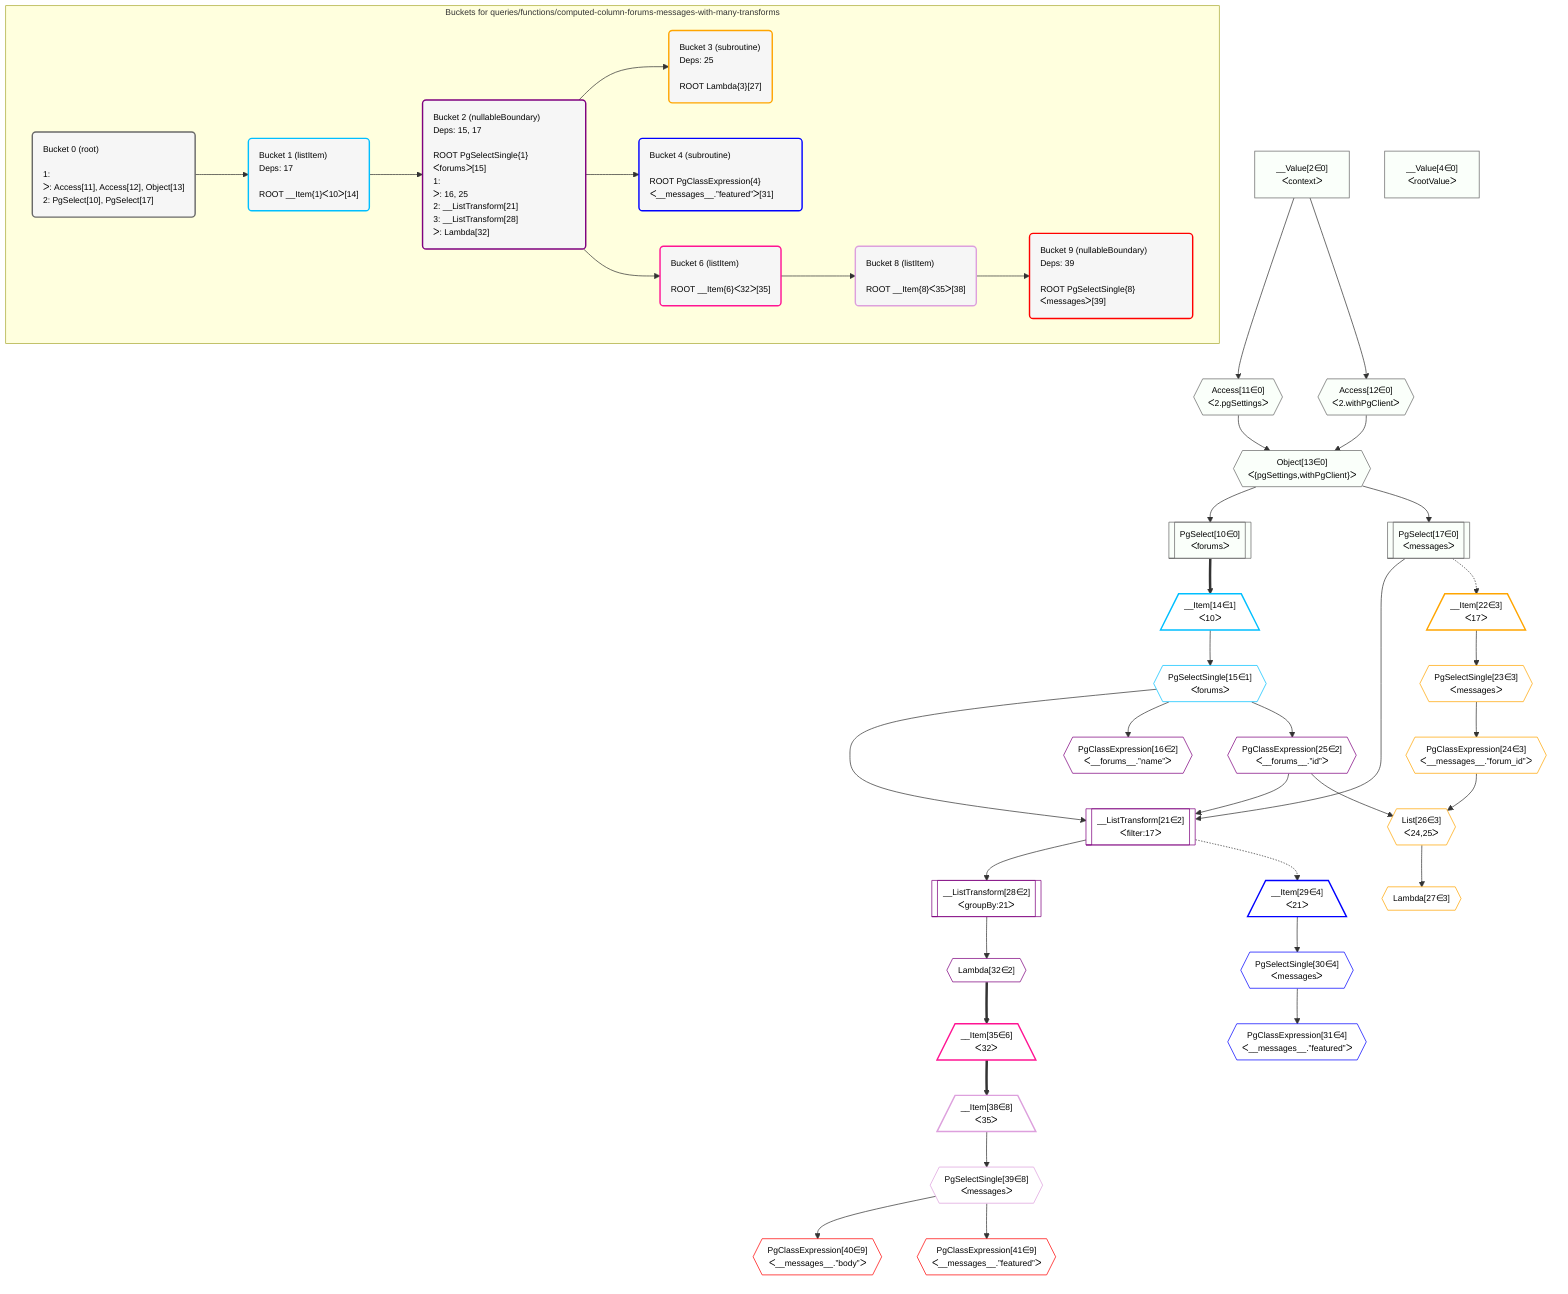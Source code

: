 %%{init: {'themeVariables': { 'fontSize': '12px'}}}%%
graph TD
    classDef path fill:#eee,stroke:#000,color:#000
    classDef plan fill:#fff,stroke-width:1px,color:#000
    classDef itemplan fill:#fff,stroke-width:2px,color:#000
    classDef unbatchedplan fill:#dff,stroke-width:1px,color:#000
    classDef sideeffectplan fill:#fcc,stroke-width:2px,color:#000
    classDef bucket fill:#f6f6f6,color:#000,stroke-width:2px,text-align:left


    %% plan dependencies
    Object13{{"Object[13∈0]<br />ᐸ{pgSettings,withPgClient}ᐳ"}}:::plan
    Access11{{"Access[11∈0]<br />ᐸ2.pgSettingsᐳ"}}:::plan
    Access12{{"Access[12∈0]<br />ᐸ2.withPgClientᐳ"}}:::plan
    Access11 & Access12 --> Object13
    PgSelect10[["PgSelect[10∈0]<br />ᐸforumsᐳ"]]:::plan
    Object13 --> PgSelect10
    __Value2["__Value[2∈0]<br />ᐸcontextᐳ"]:::plan
    __Value2 --> Access11
    __Value2 --> Access12
    PgSelect17[["PgSelect[17∈0]<br />ᐸmessagesᐳ"]]:::plan
    Object13 --> PgSelect17
    __Value4["__Value[4∈0]<br />ᐸrootValueᐳ"]:::plan
    __Item14[/"__Item[14∈1]<br />ᐸ10ᐳ"\]:::itemplan
    PgSelect10 ==> __Item14
    PgSelectSingle15{{"PgSelectSingle[15∈1]<br />ᐸforumsᐳ"}}:::plan
    __Item14 --> PgSelectSingle15
    __ListTransform21[["__ListTransform[21∈2]<br />ᐸfilter:17ᐳ"]]:::plan
    PgClassExpression25{{"PgClassExpression[25∈2]<br />ᐸ__forums__.”id”ᐳ"}}:::plan
    PgSelect17 & PgSelectSingle15 & PgClassExpression25 --> __ListTransform21
    PgClassExpression16{{"PgClassExpression[16∈2]<br />ᐸ__forums__.”name”ᐳ"}}:::plan
    PgSelectSingle15 --> PgClassExpression16
    PgSelectSingle15 --> PgClassExpression25
    __ListTransform28[["__ListTransform[28∈2]<br />ᐸgroupBy:21ᐳ"]]:::plan
    __ListTransform21 --> __ListTransform28
    Lambda32{{"Lambda[32∈2]"}}:::plan
    __ListTransform28 --> Lambda32
    List26{{"List[26∈3]<br />ᐸ24,25ᐳ"}}:::plan
    PgClassExpression24{{"PgClassExpression[24∈3]<br />ᐸ__messages__.”forum_id”ᐳ"}}:::plan
    PgClassExpression24 & PgClassExpression25 --> List26
    __Item22[/"__Item[22∈3]<br />ᐸ17ᐳ"\]:::itemplan
    PgSelect17 -.-> __Item22
    PgSelectSingle23{{"PgSelectSingle[23∈3]<br />ᐸmessagesᐳ"}}:::plan
    __Item22 --> PgSelectSingle23
    PgSelectSingle23 --> PgClassExpression24
    Lambda27{{"Lambda[27∈3]"}}:::plan
    List26 --> Lambda27
    __Item29[/"__Item[29∈4]<br />ᐸ21ᐳ"\]:::itemplan
    __ListTransform21 -.-> __Item29
    PgSelectSingle30{{"PgSelectSingle[30∈4]<br />ᐸmessagesᐳ"}}:::plan
    __Item29 --> PgSelectSingle30
    PgClassExpression31{{"PgClassExpression[31∈4]<br />ᐸ__messages__.”featured”ᐳ"}}:::plan
    PgSelectSingle30 --> PgClassExpression31
    __Item35[/"__Item[35∈6]<br />ᐸ32ᐳ"\]:::itemplan
    Lambda32 ==> __Item35
    __Item38[/"__Item[38∈8]<br />ᐸ35ᐳ"\]:::itemplan
    __Item35 ==> __Item38
    PgSelectSingle39{{"PgSelectSingle[39∈8]<br />ᐸmessagesᐳ"}}:::plan
    __Item38 --> PgSelectSingle39
    PgClassExpression40{{"PgClassExpression[40∈9]<br />ᐸ__messages__.”body”ᐳ"}}:::plan
    PgSelectSingle39 --> PgClassExpression40
    PgClassExpression41{{"PgClassExpression[41∈9]<br />ᐸ__messages__.”featured”ᐳ"}}:::plan
    PgSelectSingle39 --> PgClassExpression41

    %% define steps

    subgraph "Buckets for queries/functions/computed-column-forums-messages-with-many-transforms"
    Bucket0("Bucket 0 (root)<br /><br />1: <br />ᐳ: Access[11], Access[12], Object[13]<br />2: PgSelect[10], PgSelect[17]"):::bucket
    classDef bucket0 stroke:#696969
    class Bucket0,__Value2,__Value4,PgSelect10,Access11,Access12,Object13,PgSelect17 bucket0
    Bucket1("Bucket 1 (listItem)<br />Deps: 17<br /><br />ROOT __Item{1}ᐸ10ᐳ[14]"):::bucket
    classDef bucket1 stroke:#00bfff
    class Bucket1,__Item14,PgSelectSingle15 bucket1
    Bucket2("Bucket 2 (nullableBoundary)<br />Deps: 15, 17<br /><br />ROOT PgSelectSingle{1}ᐸforumsᐳ[15]<br />1: <br />ᐳ: 16, 25<br />2: __ListTransform[21]<br />3: __ListTransform[28]<br />ᐳ: Lambda[32]"):::bucket
    classDef bucket2 stroke:#7f007f
    class Bucket2,PgClassExpression16,__ListTransform21,PgClassExpression25,__ListTransform28,Lambda32 bucket2
    Bucket3("Bucket 3 (subroutine)<br />Deps: 25<br /><br />ROOT Lambda{3}[27]"):::bucket
    classDef bucket3 stroke:#ffa500
    class Bucket3,__Item22,PgSelectSingle23,PgClassExpression24,List26,Lambda27 bucket3
    Bucket4("Bucket 4 (subroutine)<br /><br />ROOT PgClassExpression{4}ᐸ__messages__.”featured”ᐳ[31]"):::bucket
    classDef bucket4 stroke:#0000ff
    class Bucket4,__Item29,PgSelectSingle30,PgClassExpression31 bucket4
    Bucket6("Bucket 6 (listItem)<br /><br />ROOT __Item{6}ᐸ32ᐳ[35]"):::bucket
    classDef bucket6 stroke:#ff1493
    class Bucket6,__Item35 bucket6
    Bucket8("Bucket 8 (listItem)<br /><br />ROOT __Item{8}ᐸ35ᐳ[38]"):::bucket
    classDef bucket8 stroke:#dda0dd
    class Bucket8,__Item38,PgSelectSingle39 bucket8
    Bucket9("Bucket 9 (nullableBoundary)<br />Deps: 39<br /><br />ROOT PgSelectSingle{8}ᐸmessagesᐳ[39]"):::bucket
    classDef bucket9 stroke:#ff0000
    class Bucket9,PgClassExpression40,PgClassExpression41 bucket9
    Bucket0 --> Bucket1
    Bucket1 --> Bucket2
    Bucket2 --> Bucket3 & Bucket4 & Bucket6
    Bucket6 --> Bucket8
    Bucket8 --> Bucket9
    classDef unary fill:#fafffa,borderWidth:8px
    class Object13,PgSelect10,Access11,Access12,PgSelect17,__Value2,__Value4 unary
    end